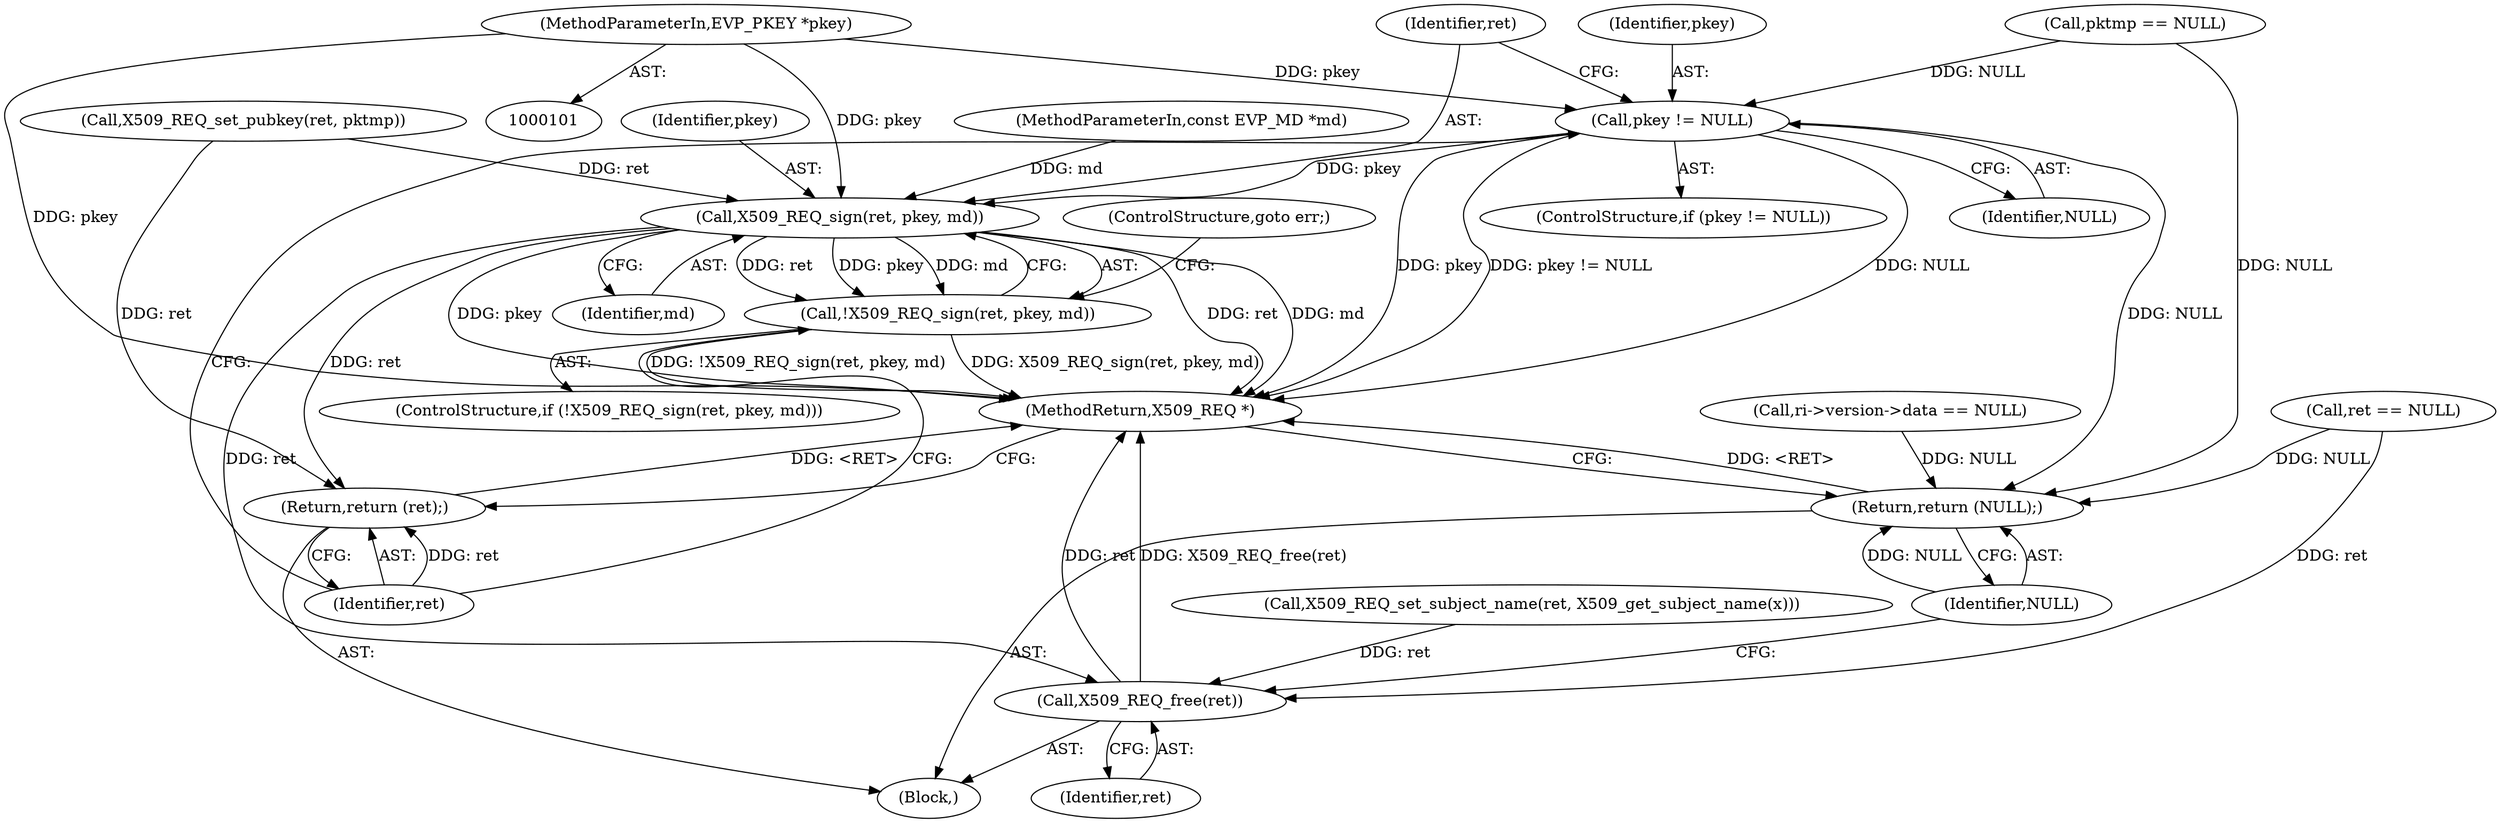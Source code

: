 digraph "0_openssl_28a00bcd8e318da18031b2ac8778c64147cd54f9@pointer" {
"1000103" [label="(MethodParameterIn,EVP_PKEY *pkey)"];
"1000189" [label="(Call,pkey != NULL)"];
"1000195" [label="(Call,X509_REQ_sign(ret, pkey, md))"];
"1000194" [label="(Call,!X509_REQ_sign(ret, pkey, md))"];
"1000200" [label="(Return,return (ret);)"];
"1000203" [label="(Call,X509_REQ_free(ret))"];
"1000205" [label="(Return,return (NULL);)"];
"1000180" [label="(Call,X509_REQ_set_pubkey(ret, pktmp))"];
"1000201" [label="(Identifier,ret)"];
"1000114" [label="(Call,ret == NULL)"];
"1000104" [label="(MethodParameterIn,const EVP_MD *md)"];
"1000193" [label="(ControlStructure,if (!X509_REQ_sign(ret, pkey, md)))"];
"1000145" [label="(Call,ri->version->data == NULL)"];
"1000174" [label="(Call,pktmp == NULL)"];
"1000204" [label="(Identifier,ret)"];
"1000199" [label="(ControlStructure,goto err;)"];
"1000196" [label="(Identifier,ret)"];
"1000188" [label="(ControlStructure,if (pkey != NULL))"];
"1000191" [label="(Identifier,NULL)"];
"1000189" [label="(Call,pkey != NULL)"];
"1000195" [label="(Call,X509_REQ_sign(ret, pkey, md))"];
"1000198" [label="(Identifier,md)"];
"1000200" [label="(Return,return (ret);)"];
"1000164" [label="(Call,X509_REQ_set_subject_name(ret, X509_get_subject_name(x)))"];
"1000103" [label="(MethodParameterIn,EVP_PKEY *pkey)"];
"1000207" [label="(MethodReturn,X509_REQ *)"];
"1000203" [label="(Call,X509_REQ_free(ret))"];
"1000194" [label="(Call,!X509_REQ_sign(ret, pkey, md))"];
"1000205" [label="(Return,return (NULL);)"];
"1000197" [label="(Identifier,pkey)"];
"1000190" [label="(Identifier,pkey)"];
"1000105" [label="(Block,)"];
"1000206" [label="(Identifier,NULL)"];
"1000103" -> "1000101"  [label="AST: "];
"1000103" -> "1000207"  [label="DDG: pkey"];
"1000103" -> "1000189"  [label="DDG: pkey"];
"1000103" -> "1000195"  [label="DDG: pkey"];
"1000189" -> "1000188"  [label="AST: "];
"1000189" -> "1000191"  [label="CFG: "];
"1000190" -> "1000189"  [label="AST: "];
"1000191" -> "1000189"  [label="AST: "];
"1000196" -> "1000189"  [label="CFG: "];
"1000201" -> "1000189"  [label="CFG: "];
"1000189" -> "1000207"  [label="DDG: pkey"];
"1000189" -> "1000207"  [label="DDG: pkey != NULL"];
"1000189" -> "1000207"  [label="DDG: NULL"];
"1000174" -> "1000189"  [label="DDG: NULL"];
"1000189" -> "1000195"  [label="DDG: pkey"];
"1000189" -> "1000205"  [label="DDG: NULL"];
"1000195" -> "1000194"  [label="AST: "];
"1000195" -> "1000198"  [label="CFG: "];
"1000196" -> "1000195"  [label="AST: "];
"1000197" -> "1000195"  [label="AST: "];
"1000198" -> "1000195"  [label="AST: "];
"1000194" -> "1000195"  [label="CFG: "];
"1000195" -> "1000207"  [label="DDG: pkey"];
"1000195" -> "1000207"  [label="DDG: ret"];
"1000195" -> "1000207"  [label="DDG: md"];
"1000195" -> "1000194"  [label="DDG: ret"];
"1000195" -> "1000194"  [label="DDG: pkey"];
"1000195" -> "1000194"  [label="DDG: md"];
"1000180" -> "1000195"  [label="DDG: ret"];
"1000104" -> "1000195"  [label="DDG: md"];
"1000195" -> "1000200"  [label="DDG: ret"];
"1000195" -> "1000203"  [label="DDG: ret"];
"1000194" -> "1000193"  [label="AST: "];
"1000199" -> "1000194"  [label="CFG: "];
"1000201" -> "1000194"  [label="CFG: "];
"1000194" -> "1000207"  [label="DDG: !X509_REQ_sign(ret, pkey, md)"];
"1000194" -> "1000207"  [label="DDG: X509_REQ_sign(ret, pkey, md)"];
"1000200" -> "1000105"  [label="AST: "];
"1000200" -> "1000201"  [label="CFG: "];
"1000201" -> "1000200"  [label="AST: "];
"1000207" -> "1000200"  [label="CFG: "];
"1000200" -> "1000207"  [label="DDG: <RET>"];
"1000201" -> "1000200"  [label="DDG: ret"];
"1000180" -> "1000200"  [label="DDG: ret"];
"1000203" -> "1000105"  [label="AST: "];
"1000203" -> "1000204"  [label="CFG: "];
"1000204" -> "1000203"  [label="AST: "];
"1000206" -> "1000203"  [label="CFG: "];
"1000203" -> "1000207"  [label="DDG: X509_REQ_free(ret)"];
"1000203" -> "1000207"  [label="DDG: ret"];
"1000114" -> "1000203"  [label="DDG: ret"];
"1000164" -> "1000203"  [label="DDG: ret"];
"1000205" -> "1000105"  [label="AST: "];
"1000205" -> "1000206"  [label="CFG: "];
"1000206" -> "1000205"  [label="AST: "];
"1000207" -> "1000205"  [label="CFG: "];
"1000205" -> "1000207"  [label="DDG: <RET>"];
"1000206" -> "1000205"  [label="DDG: NULL"];
"1000145" -> "1000205"  [label="DDG: NULL"];
"1000174" -> "1000205"  [label="DDG: NULL"];
"1000114" -> "1000205"  [label="DDG: NULL"];
}
